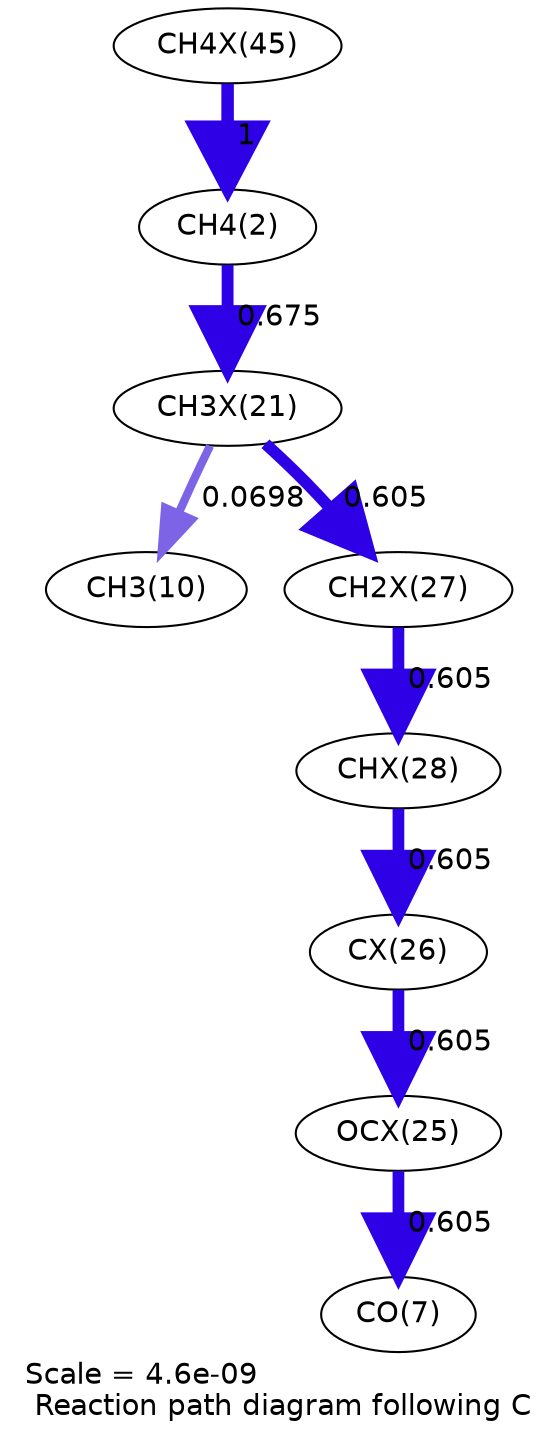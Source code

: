 digraph reaction_paths {
center=1;
s109 -> s4[fontname="Helvetica", penwidth=6, arrowsize=3, color="0.7, 1.5, 0.9"
, label=" 1"];
s4 -> s101[fontname="Helvetica", penwidth=5.7, arrowsize=2.85, color="0.7, 1.17, 0.9"
, label=" 0.675"];
s101 -> s12[fontname="Helvetica", penwidth=3.99, arrowsize=1.99, color="0.7, 0.57, 0.9"
, label=" 0.0698"];
s101 -> s107[fontname="Helvetica", penwidth=5.62, arrowsize=2.81, color="0.7, 1.11, 0.9"
, label=" 0.605"];
s107 -> s108[fontname="Helvetica", penwidth=5.62, arrowsize=2.81, color="0.7, 1.11, 0.9"
, label=" 0.605"];
s108 -> s106[fontname="Helvetica", penwidth=5.62, arrowsize=2.81, color="0.7, 1.11, 0.9"
, label=" 0.605"];
s106 -> s105[fontname="Helvetica", penwidth=5.62, arrowsize=2.81, color="0.7, 1.11, 0.9"
, label=" 0.605"];
s105 -> s9[fontname="Helvetica", penwidth=5.62, arrowsize=2.81, color="0.7, 1.11, 0.9"
, label=" 0.605"];
s4 [ fontname="Helvetica", label="CH4(2)"];
s9 [ fontname="Helvetica", label="CO(7)"];
s12 [ fontname="Helvetica", label="CH3(10)"];
s101 [ fontname="Helvetica", label="CH3X(21)"];
s105 [ fontname="Helvetica", label="OCX(25)"];
s106 [ fontname="Helvetica", label="CX(26)"];
s107 [ fontname="Helvetica", label="CH2X(27)"];
s108 [ fontname="Helvetica", label="CHX(28)"];
s109 [ fontname="Helvetica", label="CH4X(45)"];
 label = "Scale = 4.6e-09\l Reaction path diagram following C";
 fontname = "Helvetica";
}
